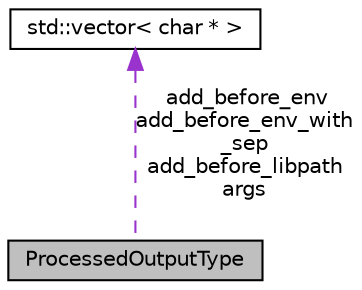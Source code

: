 digraph "ProcessedOutputType"
{
 // LATEX_PDF_SIZE
  edge [fontname="Helvetica",fontsize="10",labelfontname="Helvetica",labelfontsize="10"];
  node [fontname="Helvetica",fontsize="10",shape=record];
  Node1 [label="ProcessedOutputType",height=0.2,width=0.4,color="black", fillcolor="grey75", style="filled", fontcolor="black",tooltip=" "];
  Node2 -> Node1 [dir="back",color="darkorchid3",fontsize="10",style="dashed",label=" add_before_env\nadd_before_env_with\l_sep\nadd_before_libpath\nargs" ,fontname="Helvetica"];
  Node2 [label="std::vector\< char * \>",height=0.2,width=0.4,color="black", fillcolor="white", style="filled",tooltip=" "];
}
